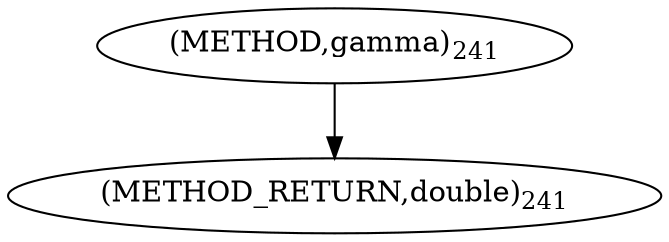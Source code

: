 digraph "gamma" {  
"6372" [label = <(METHOD,gamma)<SUB>241</SUB>> ]
"6374" [label = <(METHOD_RETURN,double)<SUB>241</SUB>> ]
  "6372" -> "6374" 
}
